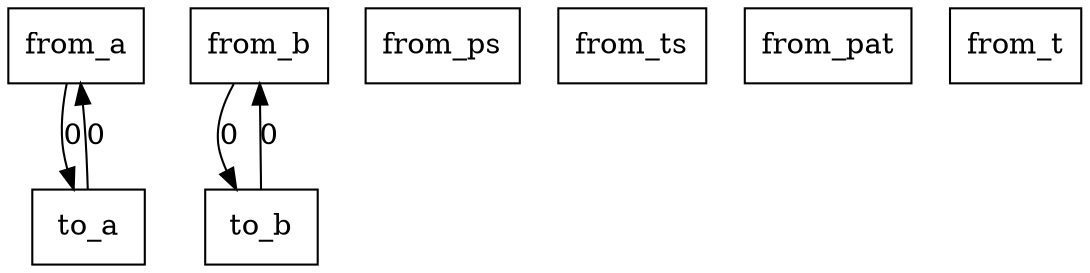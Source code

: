 digraph {
    graph [rankdir=TB
          ,bgcolor=transparent];
    node [shape=box
         ,fillcolor=white
         ,style=filled];
    0 [label=<from_a>];
    1 [label=<from_b>];
    2 [label=<from_ps>];
    3 [label=<from_ts>];
    4 [label=<from_pat>];
    5 [label=<from_t>];
    6 [label=<to_a>];
    7 [label=<to_b>];
    0 -> 6 [label=0];
    1 -> 7 [label=0];
    6 -> 0 [label=0];
    7 -> 1 [label=0];
}